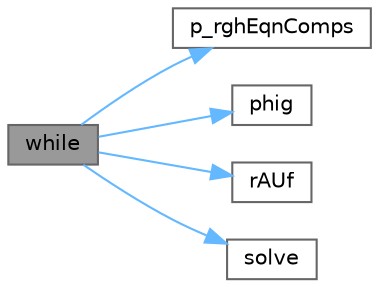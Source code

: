 digraph "while"
{
 // LATEX_PDF_SIZE
  bgcolor="transparent";
  edge [fontname=Helvetica,fontsize=10,labelfontname=Helvetica,labelfontsize=10];
  node [fontname=Helvetica,fontsize=10,shape=box,height=0.2,width=0.4];
  rankdir="LR";
  Node1 [id="Node000001",label="while",height=0.2,width=0.4,color="gray40", fillcolor="grey60", style="filled", fontcolor="black",tooltip=" "];
  Node1 -> Node2 [id="edge1_Node000001_Node000002",color="steelblue1",style="solid",tooltip=" "];
  Node2 [id="Node000002",label="p_rghEqnComps",height=0.2,width=0.4,color="grey40", fillcolor="white", style="filled",URL="$multiphase_2compressibleMultiphaseInterFoam_2pEqn_8H.html#a6ee5ae76728ac1253c52166610297a5e",tooltip=" "];
  Node1 -> Node3 [id="edge2_Node000001_Node000003",color="steelblue1",style="solid",tooltip=" "];
  Node3 [id="Node000003",label="phig",height=0.2,width=0.4,color="grey40", fillcolor="white", style="filled",URL="$combustion_2fireFoam_2pEqn_8H.html#ab366fe1286aa2f043749e6189a6367ad",tooltip=" "];
  Node1 -> Node4 [id="edge3_Node000001_Node000004",color="steelblue1",style="solid",tooltip=" "];
  Node4 [id="Node000004",label="rAUf",height=0.2,width=0.4,color="grey40", fillcolor="white", style="filled",URL="$heatTransfer_2buoyantBoussinesqPimpleFoam_2pEqn_8H.html#ae693ae4c2085edc7ebb2aac47e046b2d",tooltip=" "];
  Node1 -> Node5 [id="edge4_Node000001_Node000005",color="steelblue1",style="solid",tooltip=" "];
  Node5 [id="Node000005",label="solve",height=0.2,width=0.4,color="grey40", fillcolor="white", style="filled",URL="$solveBulkSurfactant_8H.html#a4ed43d58a6754059fa012bd273d05e33",tooltip=" "];
}
